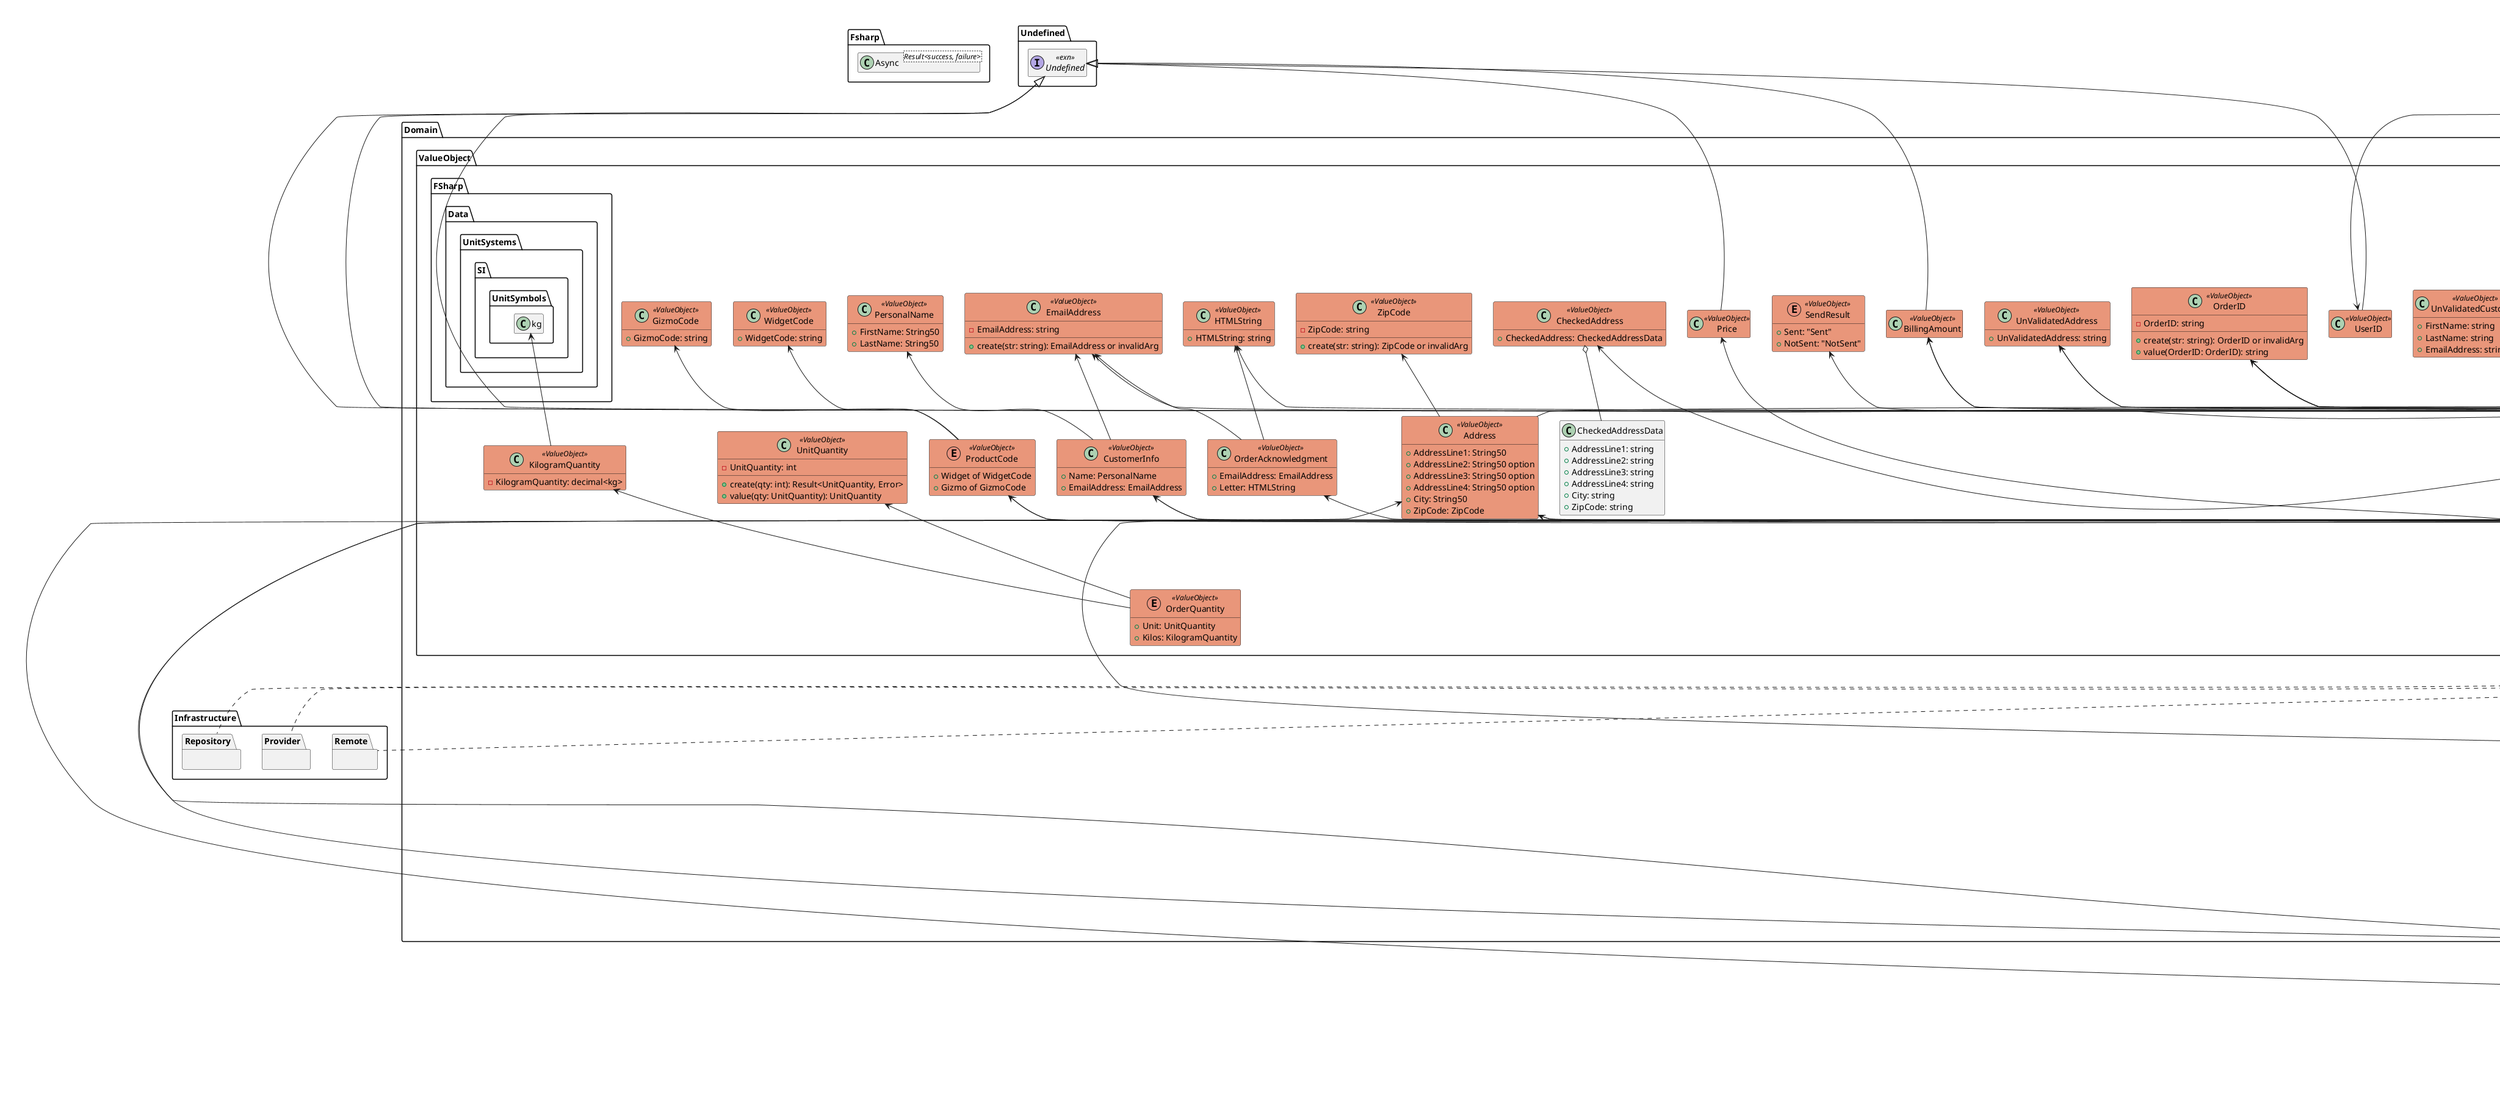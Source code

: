 @startuml クラス図

' 設定
hide empty members

skinparam class {
  BackgroundColor<<SubStep>> LightSkyBlue
  BackgroundColor<<Dependency>> LightGreen
  BackgroundColor<<DataModel>> Green
  BackgroundColor<<Adapter>> GreenYellow
  BackgroundColor<<ValueObject>> DarkSalmon
  BackgroundColor<<Entity>> LightSalmon
  BackgroundColor<<Aggregate>> Salmon
  BackgroundColor<<Event>> Plum
  BackgroundColor<<Error>> OrangeRed
  BackgroundColor<<Command>> Turquoise
  BackgroundColor<<Shared>> Lime
  BackgroundColor<<WorkFlow>> Yellow
}

' 外部ライブラリ
package Fsharp {
  class Async<Result<success, failure>> {}
}
' * 今回は未使用
' package Fsharpx.Collections {}

' 共通
interface Undefined.Undefined <<exn>> {}

' 型の定義
package Domain {
  class ValueObject.UserID <<ValueObject>> extends Undefined.Undefined {}

  package Shared {
    class AsyncResult<success, failure> <<Shared>> extends Microsoft.Fsharp.Async {}
    class Command<data> <<Shared>> {
      + Data: data
      + Timestamp: System.DateTime
      + UserID: UserID
      ' TODO etc...
    }
    Domain.ValueObject.UserID <-- Domain.Shared.Command

    class String50 <<Shared>> {
      - String50: string
      ' TODO
      + create(str: string): String50 or invalidArg
      ' TODO
      + createOption(str: string): String50 option or invalidArg
    }
  }

  package ValueObject {
    class ZipCode <<ValueObject>> {
      - ZipCode: string
      ' TODO
      + create(str: string): ZipCode or invalidArg
    }

    class WidgetCode <<ValueObject>> {
      + WidgetCode: string
    }
    class GizmoCode <<ValueObject>> {
      + GizmoCode: string
    }

    enum ProductCode <<ValueObject>> {
      + Widget of WidgetCode
      + Gizmo of GizmoCode
    }
    Domain.ValueObject.WidgetCode <-- Domain.ValueObject.ProductCode
    Domain.ValueObject.GizmoCode <-- Domain.ValueObject.ProductCode

    class UnitQuantity <<ValueObject>> {
      - UnitQuantity: int
      + create(qty: int): Result<UnitQuantity, Error>
      + value(qty: UnitQuantity): UnitQuantity
    }
    class KilogramQuantity <<ValueObject>> {
      - KilogramQuantity: decimal<kg>
    }
    FSharp.Data.UnitSystems.SI.UnitSymbols.kg <-- Domain.ValueObject.KilogramQuantity

    enum OrderQuantity <<ValueObject>> {
      + Unit: UnitQuantity
      + Kilos: KilogramQuantity
    }
    Domain.ValueObject.UnitQuantity <-- Domain.ValueObject.OrderQuantity
    Domain.ValueObject.KilogramQuantity <-- Domain.ValueObject.OrderQuantity

    class OrderID <<ValueObject>> {
      - OrderID: string
      ' TODO
      + create(str: string): OrderID or invalidArg
      ' TODO これはいらない・定義したくないかも
      + value(OrderID: OrderID): string
    }
    ' 今回のシステムではいらない
    ' class OrderLineID <<ValueObject>> extends Undefined.Undefined {}
    ' class CustomerID <<ValueObject>> extends Undefined.Undefined {}
    class UnValidatedCustomer <<ValueObject>> {
      + FirstName: string
      + LastName: string
      + EmailAddress: string
    }
    class UnValidatedAddress <<ValueObject>> {
      + UnValidatedAddress: string
    }

    class PersonalName <<ValueObject>> {
      + FirstName: String50
      + LastName: String50
    }
    class EmailAddress <<ValueObject>> {
      - EmailAddress: string
      ' TODO
      + create(str: string): EmailAddress or invalidArg
    }
    class CustomerInfo <<ValueObject>> {
      + Name: PersonalName
      + EmailAddress: EmailAddress
    }
    Domain.ValueObject.PersonalName <-- Domain.ValueObject.CustomerInfo
    Domain.ValueObject.EmailAddress <-- Domain.ValueObject.CustomerInfo

    class Address <<ValueObject>> {
      + AddressLine1: String50
      + AddressLine2: String50 option
      + AddressLine3: String50 option
      + AddressLine4: String50 option
      + City: String50
      + ZipCode: ZipCode
    }
    Domain.Shared.String50 <-- Domain.ValueObject.Address
    Domain.ValueObject.ZipCode <-- Domain.ValueObject.Address

    class BillingAmount <<ValueObject>> extends Undefined.Undefined {}

    class CheckedAddressData {
      + AddressLine1: string
      + AddressLine2: string
      + AddressLine3: string
      + AddressLine4: string
      + City: string
      + ZipCode: string
    }

    class CheckedAddress <<ValueObject>> {
      + CheckedAddress: CheckedAddressData
    }
    CheckedAddress o-- CheckedAddressData

    class Price <<ValueObject>> extends Undefined.Undefined {}
    class HTMLString <<ValueObject>> {
      + HTMLString: string
    }

    class OrderAcknowledgment <<ValueObject>> {
      + EmailAddress: EmailAddress
      + Letter: HTMLString
    }
    Domain.ValueObject.EmailAddress <-- Domain.ValueObject.OrderAcknowledgment
    Domain.ValueObject.HTMLString <-- Domain.ValueObject.OrderAcknowledgment

    enum SendResult <<ValueObject>> {
      + Sent: "Sent"
      + NotSent: "NotSent"
    }
  }

  package Entity {
    class UnValidatedOrderLine <<Entity>> extends Undefined.Undefined {}
    class ValidatedOrderLine <<Entity>> extends Undefined.Undefined {}
    class PricedOrderLine <<Entity>> extends Undefined.Undefined {}

    class UnValidatedOrder <<Entity>> {
      + OrderID: string
      + CustomerInfo: UnValidatedCustomer
      + ShippingAddress: UnValidatedAddress
      + BillingAddress: UnValidatedAddress
      + OrderLines: UnValidatedOrderLine list
    }
    Domain.ValueObject.UnValidatedCustomer <-- Domain.Entity.UnValidatedOrder
    Domain.ValueObject.UnValidatedAddress <-- Domain.Entity.UnValidatedOrder
    Domain.Entity.UnValidatedOrderLine <-- Domain.Entity.UnValidatedOrder

    class ValidatedOrder <<Entity>> {
      + OrderID: OrderID
      + CustomerInfo: CustomerInfo
      + ShippingAddress: Address
      + BillingAddress: Address
      + OrderLines: ValidatedOrderLine list
    }
    Domain.ValueObject.OrderID <-- Domain.Entity.ValidatedOrder
    Domain.ValueObject.CustomerInfo <-- Domain.Entity.ValidatedOrder
    Domain.ValueObject.Address <-- Domain.Entity.ValidatedOrder
    Domain.Entity.ValidatedOrderLine <-- Domain.Entity.ValidatedOrder

    class PricedOrder <<Entity>> {
      OrderID: OrderID
      CustomerInfo: CustomerInfo
      ShippingAddress: Address
      BillingAddress: Address
      OrderLines: PricedOrderLine list
      AmountToBill: BillingAmount
    }
    Domain.ValueObject.OrderID <-- Domain.Entity.PricedOrder
    Domain.ValueObject.CustomerInfo <-- Domain.Entity.PricedOrder
    Domain.ValueObject.Address <-- Domain.Entity.PricedOrder
    Domain.Entity.PricedOrderLine <-- Domain.Entity.PricedOrder
    Domain.ValueObject.BillingAmount <-- Domain.Entity.PricedOrder

    enum Order <<Aggregate>> {
      + UnValidated: UnValidatedOrder
      + Validated: ValidatedOrder
      + Priced: PricedOrder
    }
    Domain.Entity.UnValidatedOrder <-- Domain.Entity.Order
    Domain.Entity.ValidatedOrder <-- Domain.Entity.Order
    Domain.Entity.PricedOrder <-- Domain.Entity.Order
  }

  package Errors {
    class ValidationError <<Error>> {
      + FieldName: string
      + ErrorDescription: string
    }

    class AddressValidationError <<Error>> {
      + AddressValidationError: string
    }

    class PricingError <<Error>> {
      + PricingError: string
    }

    ' ワークフロー失敗時の出力（エラー型）
    enum PlaceOrderError <<Error>> {
      + ValidationError: ValidationError list
      ' TODO etc... その他のエラー
    }
    Domain.Errors.ValidationError <-- Domain.Errors.PlaceOrderError
  }

  package Events {
    class OrderAcknowledgmentSent <<Event>> {
      + OrderID: OrderID
      + EmailAddress: EmailAddress
    }
    Domain.ValueObject.OrderID <-- Domain.Events.OrderAcknowledgmentSent
    Domain.ValueObject.EmailAddress <-- Domain.Events.OrderAcknowledgmentSent

    class OrderPlaced <<Event>> extends Domain.Entity.PricedOrder {}
    class BillableOrderPlaced <<Event>> {
      + OrderID: OrderID
      + BillingAddress: Address
      + AmountToBill: BillingAmount
    }
    Domain.ValueObject.OrderID <-- Domain.Events.BillableOrderPlaced
    Domain.ValueObject.Address <-- Domain.Events.BillableOrderPlaced
    Domain.ValueObject.BillingAmount <-- Domain.Events.BillableOrderPlaced

    enum PlaceOrderEvent <<Event>> {
      + OrderPlaced: OrderPlaced
      + BillableOrderPlaced: BillableOrderPlaced
      + AcknowledgmentSent: OrderAcknowledgmentSent
    }
    Domain.Events.OrderPlaced <-- Domain.Events.PlaceOrderEvent
    Domain.Events.BillableOrderPlaced <-- Domain.Events.PlaceOrderEvent
    Domain.Events.OrderAcknowledgmentSent <-- Domain.Events.PlaceOrderEvent
  }

  package Service {
    class CreateOrderAcknowledgmentLetter <<Dependency>> {
      + CreateOrderAcknowledgmentLetter(PricedOrder): HTMLString
    }
    Domain.Entity.PricedOrder <-- Domain.Service.CreateOrderAcknowledgmentLetter
    Domain.ValueObject.HTMLString <-- Domain.Service.CreateOrderAcknowledgmentLetter
  }

  package Interface {
    package Repository {}

    package Provider {
      ' 起動時に読み込み、InMemory上に保管しておき、呼び出されたらそれを用いる
      class CheckProductCodeExists <<Dependency>> {
        + CheckProductCodeExists(ProductCode)\n\t: bool
      }
      Domain.ValueObject.ProductCode <-- Domain.Interface.Provider.CheckProductCodeExists

      class GetProductPrice <<Dependency>> {
        + GetProductPrice(ProductCode): Price
      }
      Domain.ValueObject.ProductCode <-- Domain.Interface.Provider.GetProductPrice
      Domain.ValueObject.Price <-- Domain.Interface.Provider.GetProductPrice
    }

    package Remote {
      class CheckAddressExists <<Dependency>> {
        + CheckAddressExists(UnValidatedAddress)\n\t: AsyncResult<CheckedAddress, AddressValidationError>
      }
      Domain.ValueObject.UnValidatedAddress <-- Domain.Interface.Remote.CheckAddressExists
      Domain.Shared.AsyncResult <-- Domain.Interface.Remote.CheckAddressExists
      Domain.ValueObject.CheckedAddress <-- Domain.Interface.Remote.CheckAddressExists
      Domain.Errors.AddressValidationError <-- Domain.Interface.Remote.CheckAddressExists

      class SendOrderAcknowledgment <<Dependency>> {
        + SendOrderAcknowledgment(OrderAcknowledgment)\n\t: Async<SendResult>
      }
      Domain.ValueObject.OrderAcknowledgment <-- Domain.Interface.Remote.SendOrderAcknowledgment
      Domain.ValueObject.SendResult <-- Domain.Interface.Remote.SendOrderAcknowledgment
    }
  }
}

package InComplete {
  class toCustomerInfo {
    + toCustomerInfo(\n\t customer: UnValidatedCustomer\n ): CustomerInfo
  }

  class toAddress {
    + toAddress(\n\t checkAddressExists: CheckAddressExists,\n\t unValidatedAddress: UnValidatedAddress\n ): Address
  }
}

package Infrastructure {
  package Provider {}
  Domain.Interface.Provider <|.. Infrastructure.Provider

  package Remote {}
  Domain.Interface.Remote <|.. Infrastructure.Remote

  package Repository {}
  Domain.Interface.Repository <|.. Infrastructure.Repository
}

package Usecases {
  package Commands {
    ' ワークフローの入力（コマンド）
    class PlaceOrderCommand <<Command>> extends Domain.Shared.Command {
      <data = UnValidatedOrder>
    }
    Domain.Entity.UnValidatedOrder <-- Usecases.Commands.PlaceOrderCommand

    enum OrderTakingCommand <<Command>> {
      + Place: PlaceOrderCommand
      ' + Change: ChangeOrder
      ' + Cancel: CancelOrder
    }
    Usecases.Commands.PlaceOrderCommand <-- Usecases.Commands.OrderTakingCommand
  }

  package Workflows {
    ' サブステップ：検証
    class ValidateOrder <<SubStep>> {
      + ValidateOrder(\n\t CheckProductCodeExists,\n\t CheckAddressExists,\n\t UnValidatedOrder,\n ): AsyncResult<ValidatedOrder, ValidationError list>
    }
    Domain.Interface.Provider.CheckProductCodeExists <-- Usecases.Workflows.ValidateOrder
    Domain.Interface.Remote.CheckAddressExists <-- Usecases.Workflows.ValidateOrder
    Domain.Entity.UnValidatedOrder <-- Usecases.Workflows.ValidateOrder
    Domain.Shared.AsyncResult <-- Usecases.Workflows.ValidateOrder
    Domain.Entity.ValidatedOrder <-- Usecases.Workflows.ValidateOrder
    Domain.Errors.ValidationError <-- Usecases.Workflows.ValidateOrder

    ' サブステップ：価格計算
    class PriceOrder <<SubStep>> {
      + PriceOrder(\n\t GetProductPrice,\n\t ValidatedOrder,\n ): Result<PricedOrder, PricingError>
    }
    Domain.Interface.Provider.GetProductPrice <-- Usecases.Workflows.PriceOrder
    Domain.Entity.ValidatedOrder <-- Usecases.Workflows.PriceOrder
    Domain.Entity.PricedOrder <-- Usecases.Workflows.PriceOrder
    Domain.Errors.PricingError <-- Usecases.Workflows.PriceOrder

    ' サブステップ：注文確認
    class AcknowledgeOrder <<SubStep>> {
      + AcknowledgeOrder(\n\t CreateOrderAcknowledgmentLetter,\n\t SendOrderAcknowledgment,\n\t PricedOrder,\n ): Async<OrderAcknowledgmentSent option>
    }
    Domain.Service.CreateOrderAcknowledgmentLetter <-- Usecases.Workflows.AcknowledgeOrder
    Domain.Interface.Remote.SendOrderAcknowledgment <-- Usecases.Workflows.AcknowledgeOrder
    PricedOrder <-- Usecases.Workflows.AcknowledgeOrder
    Domain.Events.OrderAcknowledgmentSent <-- Usecases.Workflows.AcknowledgeOrder

    ' サブステップ：イベント作成・返却
    class CreateEvents <<SubStep>> {
      + CreateEvents(PricedOrder): PlaceOrderEvent list
    }
    Domain.Entity.PricedOrder <-- Usecases.Workflows.CreateEvents
    Domain.Events.PlaceOrderEvent <-- Usecases.Workflows.CreateEvents

    ' 注文確定のワークフロー：「注文確定」プロセス
    class PlaceOrderWorkflow <<WorkFlow>> {
      + PlaceOrderWorkflow(PlaceOrderCommand)\n\t: AsyncResult<PlaceOrderEvent list, PlaceOrderError>
    }
    Usecases.Commands.PlaceOrderCommand <-- Usecases.Workflows.PlaceOrderWorkflow
    Domain.Shared.AsyncResult <-- Usecases.Workflows.PlaceOrderWorkflow
    Domain.Events.PlaceOrderEvent <-- Usecases.Workflows.PlaceOrderWorkflow
    Domain.Errors.PlaceOrderError <-- Usecases.Workflows.PlaceOrderWorkflow
  }
}

@enduml
